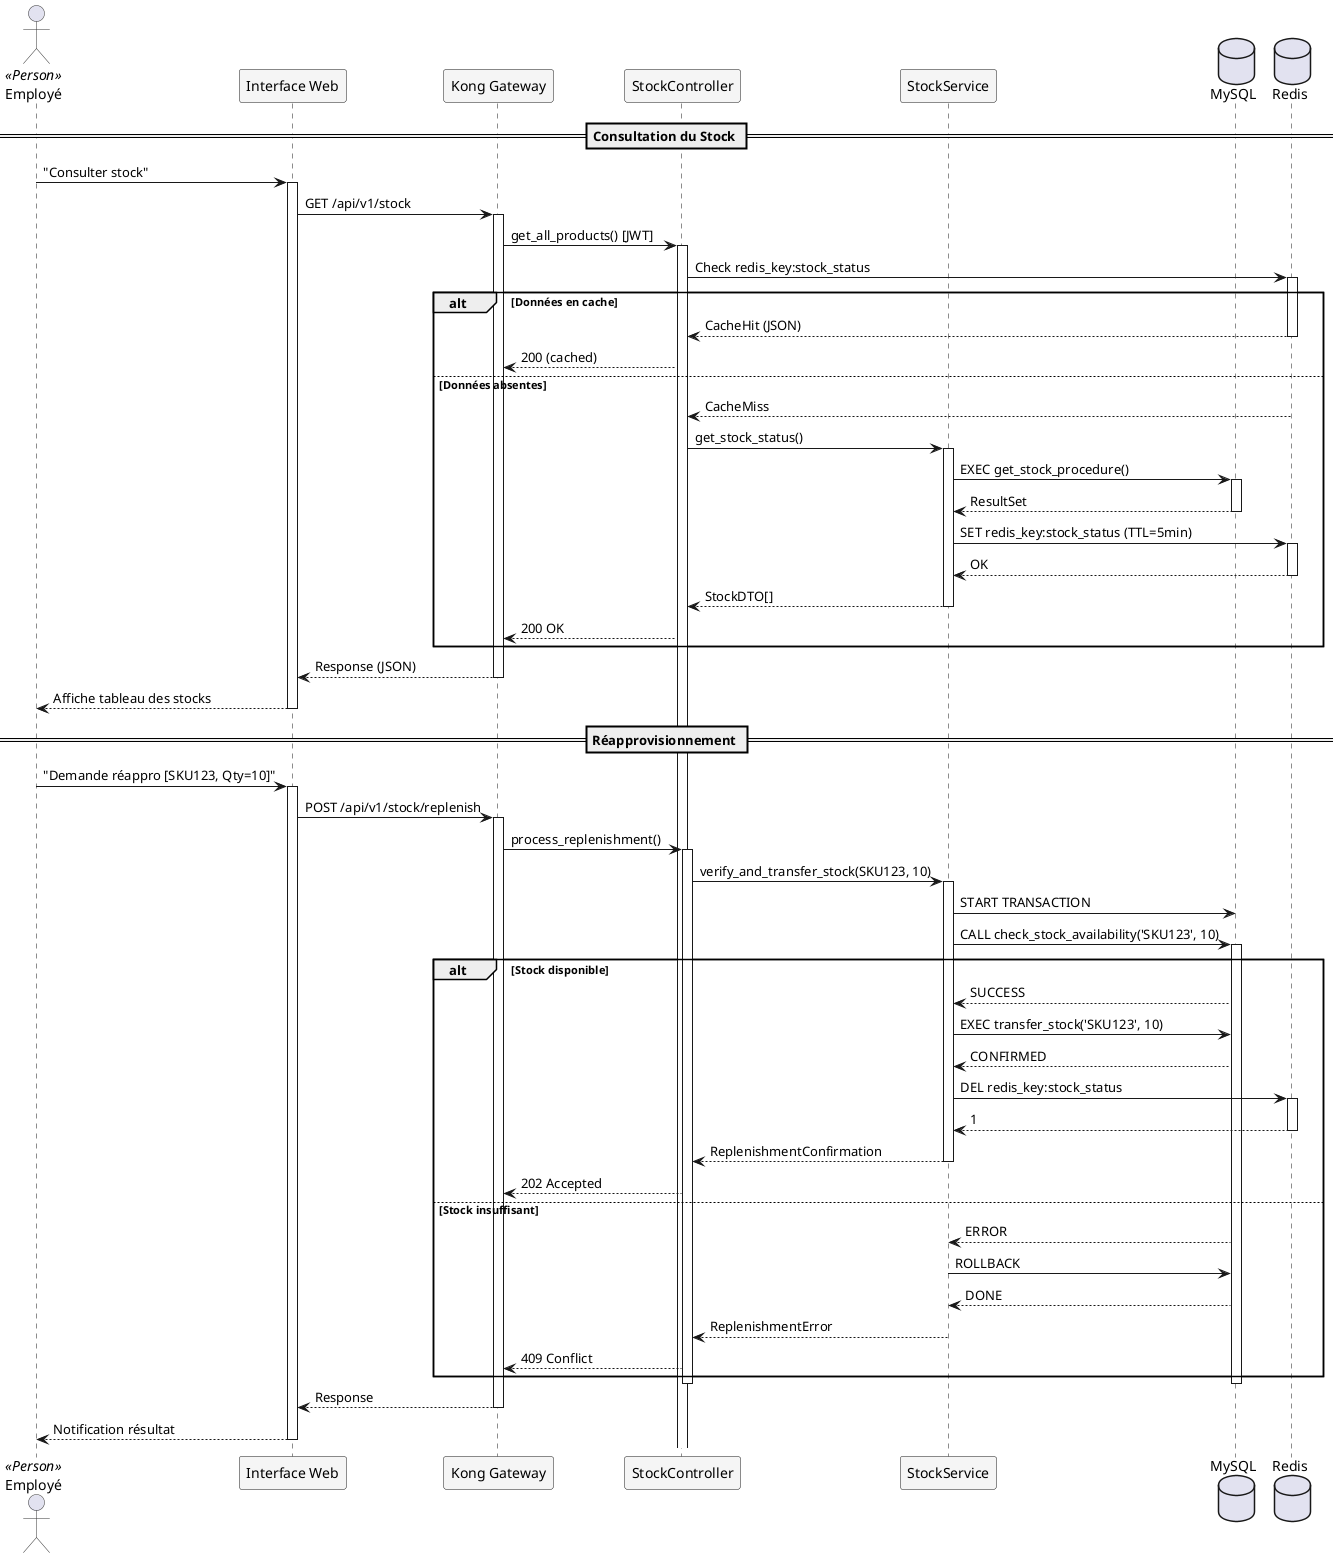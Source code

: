 @startuml UC2 - Consulter le stock et réapprovisionnement

skinparam {
  BackgroundColor #FFFFFF
  ActorBorderColor #333333
  ParticipantBackgroundColor #F5F5F5
  SequenceMessageAlign reverse
}

actor "Employé" as employe <<Person>>
participant "Interface Web" as interface
participant "Kong Gateway" as kong
participant "StockController" as controller
participant "StockService" as service
database "MySQL" as db
database "Redis" as cache

== Consultation du Stock ==

employe -> interface : "Consulter stock"
activate interface
interface -> kong : GET /api/v1/stock
activate kong

kong -> controller : get_all_products() [JWT]
activate controller
controller -> cache : Check redis_key:stock_status
activate cache

alt Données en cache
  cache --> controller : CacheHit (JSON)
  deactivate cache
  controller --> kong : 200 (cached)
else Données absentes
  cache --> controller : CacheMiss
  deactivate cache
  controller -> service : get_stock_status()
  activate service
  service -> db : EXEC get_stock_procedure()
  activate db
  db --> service : ResultSet
  deactivate db
  service -> cache : SET redis_key:stock_status (TTL=5min)
  activate cache
  cache --> service : OK
  deactivate cache
  service --> controller : StockDTO[]
  deactivate service
  controller --> kong : 200 OK
end

kong --> interface : Response (JSON)
deactivate kong
interface --> employe : Affiche tableau des stocks
deactivate interface

== Réapprovisionnement ==

employe -> interface : "Demande réappro [SKU123, Qty=10]"
activate interface
interface -> kong : POST /api/v1/stock/replenish
activate kong

kong -> controller : process_replenishment()
activate controller
controller -> service : verify_and_transfer_stock(SKU123, 10)
activate service

service -> db : START TRANSACTION
service -> db : CALL check_stock_availability('SKU123', 10)
activate db

alt Stock disponible
  db --> service : SUCCESS
  service -> db : EXEC transfer_stock('SKU123', 10)
  db --> service : CONFIRMED
  service -> cache : DEL redis_key:stock_status
  activate cache
  cache --> service : 1
  deactivate cache
  service --> controller : ReplenishmentConfirmation
  deactivate service
  controller --> kong : 202 Accepted
else Stock insuffisant
  db --> service : ERROR
  service -> db : ROLLBACK
  db --> service : DONE
  service --> controller : ReplenishmentError
  deactivate service
  controller --> kong : 409 Conflict
end

deactivate db
deactivate controller
kong --> interface : Response
deactivate kong
interface --> employe : Notification résultat
deactivate interface

@enduml